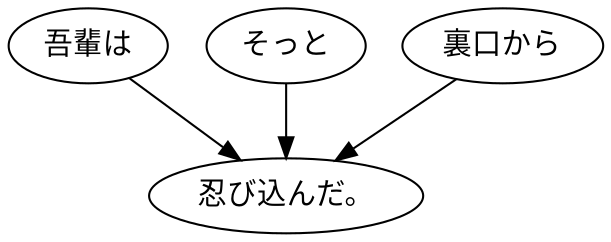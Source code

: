 digraph graph4227 {
	node0 [label="吾輩は"];
	node1 [label="そっと"];
	node2 [label="裏口から"];
	node3 [label="忍び込んだ。"];
	node0 -> node3;
	node1 -> node3;
	node2 -> node3;
}
